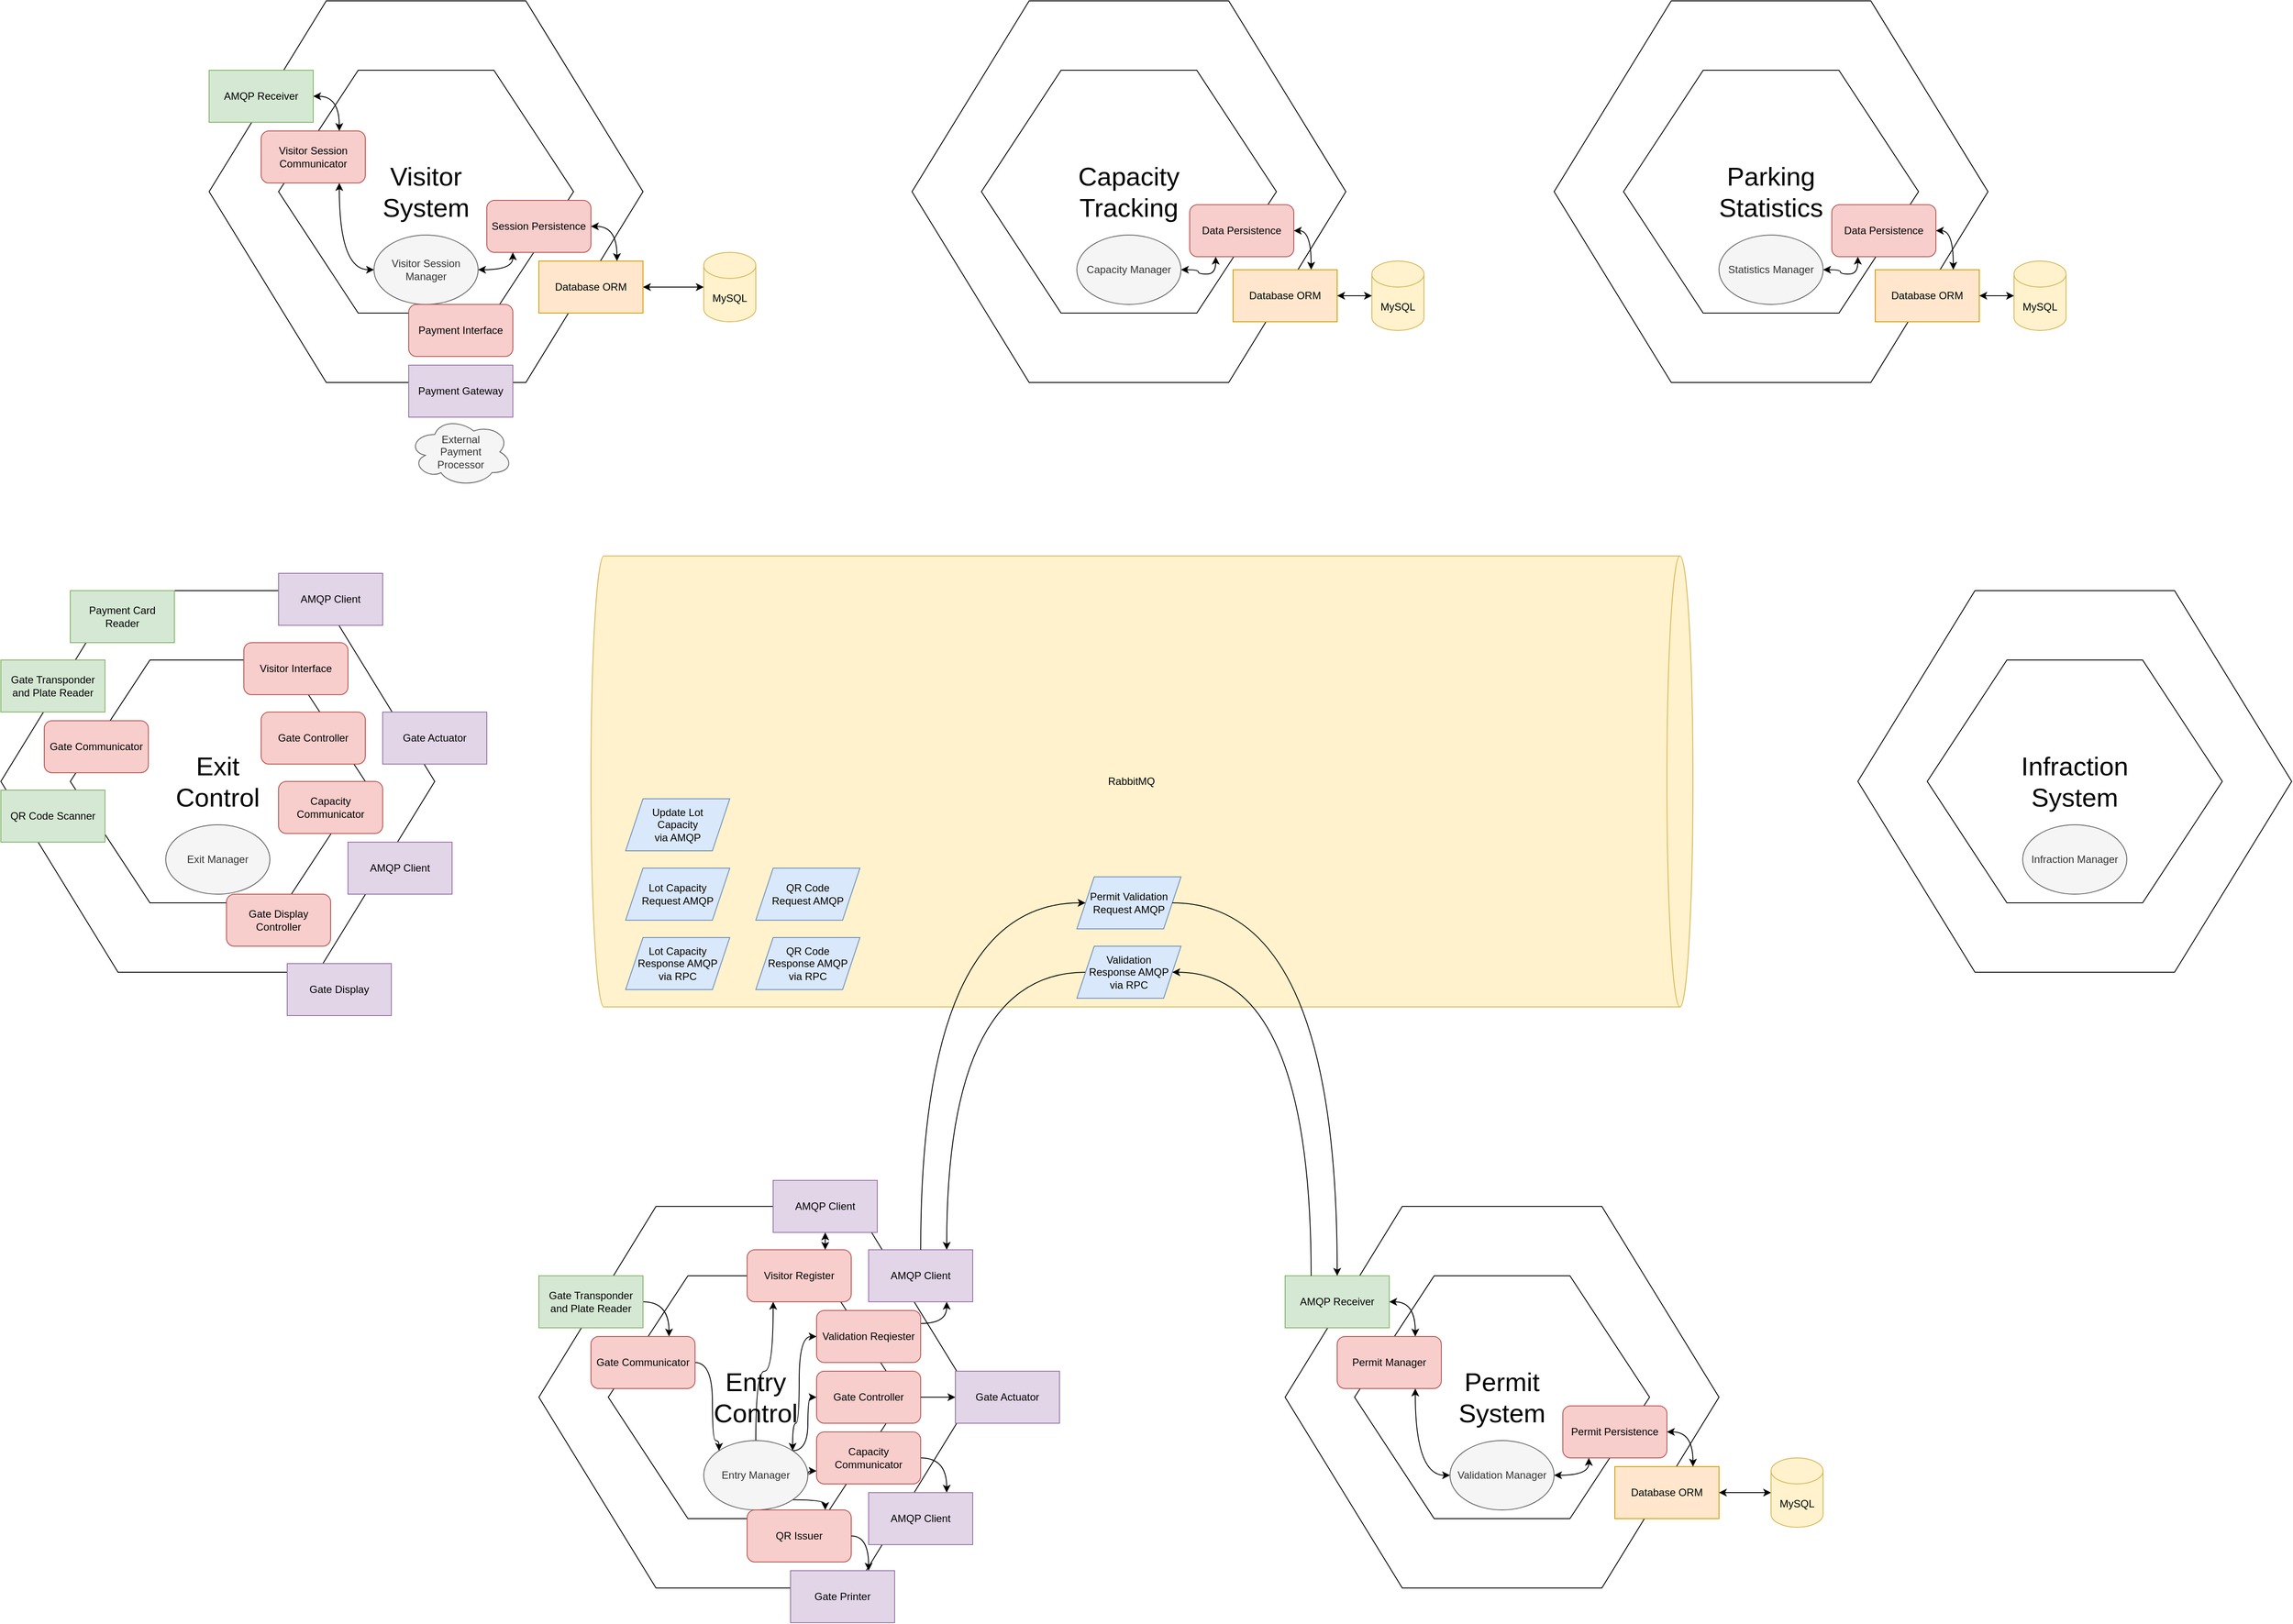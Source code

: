 <mxfile version="24.7.17">
  <diagram name="Page-1" id="FIl-sWWD70E8VAOOmgCv">
    <mxGraphModel dx="3957" dy="1974" grid="1" gridSize="10" guides="1" tooltips="1" connect="1" arrows="1" fold="1" page="1" pageScale="1" pageWidth="1920" pageHeight="1200" math="0" shadow="0">
      <root>
        <mxCell id="0" />
        <mxCell id="1" parent="0" />
        <mxCell id="vmsu6UBPR0Md5zAb4Nx8-29" value="RabbitMQ" style="shape=cylinder3;whiteSpace=wrap;html=1;boundedLbl=1;backgroundOutline=1;size=15;direction=south;fillColor=#fff2cc;strokeColor=#d6b656;" parent="1" vertex="1">
          <mxGeometry x="210" y="40" width="1270" height="520" as="geometry" />
        </mxCell>
        <mxCell id="vmsu6UBPR0Md5zAb4Nx8-17" value="" style="group" parent="1" vertex="1" connectable="0">
          <mxGeometry x="1010" y="790" width="500" height="440" as="geometry" />
        </mxCell>
        <mxCell id="vmsu6UBPR0Md5zAb4Nx8-42" value="" style="group" parent="vmsu6UBPR0Md5zAb4Nx8-17" vertex="1" connectable="0">
          <mxGeometry width="500" height="440" as="geometry" />
        </mxCell>
        <mxCell id="vmsu6UBPR0Md5zAb4Nx8-19" value="" style="verticalLabelPosition=bottom;verticalAlign=top;html=1;shape=hexagon;perimeter=hexagonPerimeter2;arcSize=6;size=0.27;fillColor=none;" parent="vmsu6UBPR0Md5zAb4Nx8-42" vertex="1">
          <mxGeometry width="500" height="440" as="geometry" />
        </mxCell>
        <mxCell id="vmsu6UBPR0Md5zAb4Nx8-18" value="" style="verticalLabelPosition=bottom;verticalAlign=top;html=1;shape=hexagon;perimeter=hexagonPerimeter2;arcSize=6;size=0.27;fillColor=none;" parent="vmsu6UBPR0Md5zAb4Nx8-42" vertex="1">
          <mxGeometry x="80" y="80" width="340" height="280" as="geometry" />
        </mxCell>
        <mxCell id="vmsu6UBPR0Md5zAb4Nx8-40" value="&lt;font style=&quot;font-size: 30px;&quot;&gt;Permit System&lt;br&gt;&lt;/font&gt;" style="text;html=1;align=center;verticalAlign=middle;whiteSpace=wrap;rounded=0;" parent="vmsu6UBPR0Md5zAb4Nx8-42" vertex="1">
          <mxGeometry x="220" y="205" width="60" height="30" as="geometry" />
        </mxCell>
        <mxCell id="vmsu6UBPR0Md5zAb4Nx8-59" style="edgeStyle=orthogonalEdgeStyle;rounded=0;orthogonalLoop=1;jettySize=auto;html=1;exitX=0.75;exitY=1;exitDx=0;exitDy=0;entryX=0;entryY=0.5;entryDx=0;entryDy=0;startArrow=classic;startFill=1;curved=1;" parent="vmsu6UBPR0Md5zAb4Nx8-42" source="vmsu6UBPR0Md5zAb4Nx8-47" target="vmsu6UBPR0Md5zAb4Nx8-52" edge="1">
          <mxGeometry relative="1" as="geometry" />
        </mxCell>
        <mxCell id="vmsu6UBPR0Md5zAb4Nx8-47" value="Permit Manager" style="rounded=1;whiteSpace=wrap;html=1;fillColor=#f8cecc;strokeColor=#b85450;" parent="vmsu6UBPR0Md5zAb4Nx8-42" vertex="1">
          <mxGeometry x="60" y="150" width="120" height="60" as="geometry" />
        </mxCell>
        <mxCell id="vmsu6UBPR0Md5zAb4Nx8-50" value="Permit Persistence" style="rounded=1;whiteSpace=wrap;html=1;fillColor=#f8cecc;strokeColor=#b85450;" parent="vmsu6UBPR0Md5zAb4Nx8-42" vertex="1">
          <mxGeometry x="320" y="230" width="120" height="60" as="geometry" />
        </mxCell>
        <mxCell id="vmsu6UBPR0Md5zAb4Nx8-60" style="edgeStyle=orthogonalEdgeStyle;rounded=0;orthogonalLoop=1;jettySize=auto;html=1;exitX=1;exitY=0.5;exitDx=0;exitDy=0;entryX=0.25;entryY=1;entryDx=0;entryDy=0;startArrow=classic;startFill=1;curved=1;" parent="vmsu6UBPR0Md5zAb4Nx8-42" source="vmsu6UBPR0Md5zAb4Nx8-52" target="vmsu6UBPR0Md5zAb4Nx8-50" edge="1">
          <mxGeometry relative="1" as="geometry" />
        </mxCell>
        <mxCell id="vmsu6UBPR0Md5zAb4Nx8-52" value="Validation Manager" style="ellipse;whiteSpace=wrap;html=1;fillColor=#f5f5f5;fontColor=#333333;strokeColor=#666666;" parent="vmsu6UBPR0Md5zAb4Nx8-42" vertex="1">
          <mxGeometry x="190" y="270" width="120" height="80" as="geometry" />
        </mxCell>
        <mxCell id="vmsu6UBPR0Md5zAb4Nx8-25" value="Database ORM" style="rounded=0;whiteSpace=wrap;html=1;fillColor=#ffe6cc;strokeColor=#d79b00;" parent="vmsu6UBPR0Md5zAb4Nx8-17" vertex="1">
          <mxGeometry x="380" y="300" width="120" height="60" as="geometry" />
        </mxCell>
        <mxCell id="vmsu6UBPR0Md5zAb4Nx8-58" style="edgeStyle=orthogonalEdgeStyle;rounded=0;orthogonalLoop=1;jettySize=auto;html=1;exitX=1;exitY=0.5;exitDx=0;exitDy=0;entryX=0.75;entryY=0;entryDx=0;entryDy=0;startArrow=classic;startFill=1;curved=1;" parent="vmsu6UBPR0Md5zAb4Nx8-17" source="vmsu6UBPR0Md5zAb4Nx8-22" target="vmsu6UBPR0Md5zAb4Nx8-47" edge="1">
          <mxGeometry relative="1" as="geometry" />
        </mxCell>
        <mxCell id="vmsu6UBPR0Md5zAb4Nx8-22" value="AMQP Receiver" style="rounded=0;whiteSpace=wrap;html=1;fillColor=#d5e8d4;strokeColor=#82b366;" parent="vmsu6UBPR0Md5zAb4Nx8-17" vertex="1">
          <mxGeometry y="80" width="120" height="60" as="geometry" />
        </mxCell>
        <mxCell id="vmsu6UBPR0Md5zAb4Nx8-61" style="edgeStyle=orthogonalEdgeStyle;rounded=0;orthogonalLoop=1;jettySize=auto;html=1;exitX=1;exitY=0.5;exitDx=0;exitDy=0;entryX=0.75;entryY=0;entryDx=0;entryDy=0;startArrow=classic;startFill=1;curved=1;" parent="vmsu6UBPR0Md5zAb4Nx8-17" source="vmsu6UBPR0Md5zAb4Nx8-50" target="vmsu6UBPR0Md5zAb4Nx8-25" edge="1">
          <mxGeometry relative="1" as="geometry" />
        </mxCell>
        <mxCell id="vmsu6UBPR0Md5zAb4Nx8-26" style="edgeStyle=orthogonalEdgeStyle;rounded=0;orthogonalLoop=1;jettySize=auto;html=1;exitX=0;exitY=0.5;exitDx=0;exitDy=0;exitPerimeter=0;entryX=1;entryY=0.5;entryDx=0;entryDy=0;startArrow=classic;startFill=1;curved=1;" parent="1" source="vmsu6UBPR0Md5zAb4Nx8-24" target="vmsu6UBPR0Md5zAb4Nx8-25" edge="1">
          <mxGeometry relative="1" as="geometry" />
        </mxCell>
        <mxCell id="vmsu6UBPR0Md5zAb4Nx8-24" value="MySQL" style="shape=cylinder3;whiteSpace=wrap;html=1;boundedLbl=1;backgroundOutline=1;size=15;fillColor=#fff2cc;strokeColor=#d6b656;" parent="1" vertex="1">
          <mxGeometry x="1570" y="1080" width="60" height="80" as="geometry" />
        </mxCell>
        <mxCell id="vmsu6UBPR0Md5zAb4Nx8-28" value="Permit Validation &lt;br&gt;Request AMQP" style="shape=parallelogram;perimeter=parallelogramPerimeter;whiteSpace=wrap;html=1;fixedSize=1;fillColor=#dae8fc;strokeColor=#6c8ebf;" parent="1" vertex="1">
          <mxGeometry x="770" y="410" width="120" height="60" as="geometry" />
        </mxCell>
        <mxCell id="Ysz22S0v8aRPz6q7rdMf-16" style="edgeStyle=orthogonalEdgeStyle;rounded=0;orthogonalLoop=1;jettySize=auto;html=1;exitX=0;exitY=0.5;exitDx=0;exitDy=0;entryX=0.75;entryY=0;entryDx=0;entryDy=0;curved=1;" parent="1" source="vmsu6UBPR0Md5zAb4Nx8-30" target="vmsu6UBPR0Md5zAb4Nx8-85" edge="1">
          <mxGeometry relative="1" as="geometry" />
        </mxCell>
        <mxCell id="vmsu6UBPR0Md5zAb4Nx8-30" value="Validation&lt;br&gt; Response AMQP&lt;br&gt;via RPC" style="shape=parallelogram;perimeter=parallelogramPerimeter;whiteSpace=wrap;html=1;fixedSize=1;fillColor=#dae8fc;strokeColor=#6c8ebf;" parent="1" vertex="1">
          <mxGeometry x="770" y="490" width="120" height="60" as="geometry" />
        </mxCell>
        <mxCell id="vmsu6UBPR0Md5zAb4Nx8-70" value="" style="group" parent="1" vertex="1" connectable="0">
          <mxGeometry x="150" y="790" width="500" height="440" as="geometry" />
        </mxCell>
        <mxCell id="vmsu6UBPR0Md5zAb4Nx8-71" value="" style="group" parent="vmsu6UBPR0Md5zAb4Nx8-70" vertex="1" connectable="0">
          <mxGeometry width="500" height="440" as="geometry" />
        </mxCell>
        <mxCell id="vmsu6UBPR0Md5zAb4Nx8-72" value="" style="verticalLabelPosition=bottom;verticalAlign=top;html=1;shape=hexagon;perimeter=hexagonPerimeter2;arcSize=6;size=0.27;fillColor=none;" parent="vmsu6UBPR0Md5zAb4Nx8-71" vertex="1">
          <mxGeometry width="500" height="440" as="geometry" />
        </mxCell>
        <mxCell id="vmsu6UBPR0Md5zAb4Nx8-73" value="" style="verticalLabelPosition=bottom;verticalAlign=top;html=1;shape=hexagon;perimeter=hexagonPerimeter2;arcSize=6;size=0.27;fillColor=none;" parent="vmsu6UBPR0Md5zAb4Nx8-71" vertex="1">
          <mxGeometry x="80" y="80" width="340" height="280" as="geometry" />
        </mxCell>
        <mxCell id="ZMv95iw1XXXhdrj3KUTM-111" style="edgeStyle=orthogonalEdgeStyle;rounded=0;orthogonalLoop=1;jettySize=auto;html=1;exitX=1;exitY=0.25;exitDx=0;exitDy=0;entryX=0.75;entryY=1;entryDx=0;entryDy=0;curved=1;" edge="1" parent="vmsu6UBPR0Md5zAb4Nx8-71" source="vmsu6UBPR0Md5zAb4Nx8-77" target="vmsu6UBPR0Md5zAb4Nx8-85">
          <mxGeometry relative="1" as="geometry" />
        </mxCell>
        <mxCell id="vmsu6UBPR0Md5zAb4Nx8-77" value="Validation Reqiester" style="rounded=1;whiteSpace=wrap;html=1;fillColor=#f8cecc;strokeColor=#b85450;" parent="vmsu6UBPR0Md5zAb4Nx8-71" vertex="1">
          <mxGeometry x="320" y="120" width="120" height="60" as="geometry" />
        </mxCell>
        <mxCell id="ZMv95iw1XXXhdrj3KUTM-107" style="edgeStyle=orthogonalEdgeStyle;rounded=0;orthogonalLoop=1;jettySize=auto;html=1;exitX=1;exitY=1;exitDx=0;exitDy=0;entryX=0.75;entryY=0;entryDx=0;entryDy=0;curved=1;" edge="1" parent="vmsu6UBPR0Md5zAb4Nx8-71" source="vmsu6UBPR0Md5zAb4Nx8-79" target="ZMv95iw1XXXhdrj3KUTM-104">
          <mxGeometry relative="1" as="geometry" />
        </mxCell>
        <mxCell id="ZMv95iw1XXXhdrj3KUTM-109" style="edgeStyle=orthogonalEdgeStyle;rounded=0;orthogonalLoop=1;jettySize=auto;html=1;exitX=0.5;exitY=0;exitDx=0;exitDy=0;entryX=0.25;entryY=1;entryDx=0;entryDy=0;curved=1;" edge="1" parent="vmsu6UBPR0Md5zAb4Nx8-71" source="vmsu6UBPR0Md5zAb4Nx8-79" target="ZMv95iw1XXXhdrj3KUTM-38">
          <mxGeometry relative="1" as="geometry" />
        </mxCell>
        <mxCell id="ZMv95iw1XXXhdrj3KUTM-114" style="edgeStyle=orthogonalEdgeStyle;rounded=0;orthogonalLoop=1;jettySize=auto;html=1;exitX=1;exitY=0;exitDx=0;exitDy=0;entryX=0;entryY=0.5;entryDx=0;entryDy=0;curved=1;" edge="1" parent="vmsu6UBPR0Md5zAb4Nx8-71" source="vmsu6UBPR0Md5zAb4Nx8-79" target="Ysz22S0v8aRPz6q7rdMf-8">
          <mxGeometry relative="1" as="geometry">
            <Array as="points">
              <mxPoint x="310" y="282" />
              <mxPoint x="310" y="220" />
            </Array>
          </mxGeometry>
        </mxCell>
        <mxCell id="ZMv95iw1XXXhdrj3KUTM-116" style="edgeStyle=orthogonalEdgeStyle;rounded=0;orthogonalLoop=1;jettySize=auto;html=1;exitX=1;exitY=0.5;exitDx=0;exitDy=0;entryX=0;entryY=0.75;entryDx=0;entryDy=0;curved=1;" edge="1" parent="vmsu6UBPR0Md5zAb4Nx8-71" source="vmsu6UBPR0Md5zAb4Nx8-79" target="ZMv95iw1XXXhdrj3KUTM-113">
          <mxGeometry relative="1" as="geometry">
            <Array as="points">
              <mxPoint x="310" y="305" />
            </Array>
          </mxGeometry>
        </mxCell>
        <mxCell id="vmsu6UBPR0Md5zAb4Nx8-79" value="Entry Manager" style="ellipse;whiteSpace=wrap;html=1;fillColor=#f5f5f5;fontColor=#333333;strokeColor=#666666;" parent="vmsu6UBPR0Md5zAb4Nx8-71" vertex="1">
          <mxGeometry x="190" y="270" width="120" height="80" as="geometry" />
        </mxCell>
        <mxCell id="vmsu6UBPR0Md5zAb4Nx8-84" value="&lt;font style=&quot;font-size: 30px;&quot;&gt;Entry Control&lt;br&gt;&lt;/font&gt;" style="text;html=1;align=center;verticalAlign=middle;whiteSpace=wrap;rounded=0;" parent="vmsu6UBPR0Md5zAb4Nx8-71" vertex="1">
          <mxGeometry x="220" y="205" width="60" height="30" as="geometry" />
        </mxCell>
        <mxCell id="vmsu6UBPR0Md5zAb4Nx8-85" value="AMQP Client" style="rounded=0;whiteSpace=wrap;html=1;fillColor=#e1d5e7;strokeColor=#9673a6;" parent="vmsu6UBPR0Md5zAb4Nx8-71" vertex="1">
          <mxGeometry x="380" y="50" width="120" height="60" as="geometry" />
        </mxCell>
        <mxCell id="Ysz22S0v8aRPz6q7rdMf-5" style="edgeStyle=orthogonalEdgeStyle;rounded=0;orthogonalLoop=1;jettySize=auto;html=1;exitX=1;exitY=0.5;exitDx=0;exitDy=0;entryX=0.75;entryY=0;entryDx=0;entryDy=0;curved=1;" parent="vmsu6UBPR0Md5zAb4Nx8-71" source="Ysz22S0v8aRPz6q7rdMf-1" target="Ysz22S0v8aRPz6q7rdMf-4" edge="1">
          <mxGeometry relative="1" as="geometry" />
        </mxCell>
        <mxCell id="Ysz22S0v8aRPz6q7rdMf-1" value="Gate Transponder and Plate Reader" style="rounded=0;whiteSpace=wrap;html=1;fillColor=#d5e8d4;strokeColor=#82b366;" parent="vmsu6UBPR0Md5zAb4Nx8-71" vertex="1">
          <mxGeometry y="80" width="120" height="60" as="geometry" />
        </mxCell>
        <mxCell id="Ysz22S0v8aRPz6q7rdMf-6" style="edgeStyle=orthogonalEdgeStyle;rounded=0;orthogonalLoop=1;jettySize=auto;html=1;exitX=1;exitY=0.5;exitDx=0;exitDy=0;entryX=0;entryY=0;entryDx=0;entryDy=0;curved=1;" parent="vmsu6UBPR0Md5zAb4Nx8-71" source="Ysz22S0v8aRPz6q7rdMf-4" target="vmsu6UBPR0Md5zAb4Nx8-79" edge="1">
          <mxGeometry relative="1" as="geometry">
            <Array as="points">
              <mxPoint x="200" y="180" />
              <mxPoint x="200" y="270" />
              <mxPoint x="208" y="270" />
            </Array>
          </mxGeometry>
        </mxCell>
        <mxCell id="Ysz22S0v8aRPz6q7rdMf-4" value="Gate Communicator" style="rounded=1;whiteSpace=wrap;html=1;fillColor=#f8cecc;strokeColor=#b85450;" parent="vmsu6UBPR0Md5zAb4Nx8-71" vertex="1">
          <mxGeometry x="60" y="150" width="120" height="60" as="geometry" />
        </mxCell>
        <mxCell id="Ysz22S0v8aRPz6q7rdMf-7" style="edgeStyle=orthogonalEdgeStyle;rounded=0;orthogonalLoop=1;jettySize=auto;html=1;exitX=0;exitY=0.5;exitDx=0;exitDy=0;entryX=1;entryY=0;entryDx=0;entryDy=0;curved=1;startArrow=classic;startFill=1;" parent="vmsu6UBPR0Md5zAb4Nx8-71" source="vmsu6UBPR0Md5zAb4Nx8-77" target="vmsu6UBPR0Md5zAb4Nx8-79" edge="1">
          <mxGeometry relative="1" as="geometry">
            <Array as="points">
              <mxPoint x="300" y="150" />
              <mxPoint x="300" y="250" />
              <mxPoint x="292" y="250" />
            </Array>
          </mxGeometry>
        </mxCell>
        <mxCell id="Ysz22S0v8aRPz6q7rdMf-8" value="Gate Controller" style="rounded=1;whiteSpace=wrap;html=1;fillColor=#f8cecc;strokeColor=#b85450;" parent="vmsu6UBPR0Md5zAb4Nx8-71" vertex="1">
          <mxGeometry x="320" y="190" width="120" height="60" as="geometry" />
        </mxCell>
        <mxCell id="ZMv95iw1XXXhdrj3KUTM-38" value="Visitor Register" style="rounded=1;whiteSpace=wrap;html=1;fillColor=#f8cecc;strokeColor=#b85450;" vertex="1" parent="vmsu6UBPR0Md5zAb4Nx8-71">
          <mxGeometry x="240" y="50" width="120" height="60" as="geometry" />
        </mxCell>
        <mxCell id="ZMv95iw1XXXhdrj3KUTM-104" value="QR Issuer" style="rounded=1;whiteSpace=wrap;html=1;fillColor=#f8cecc;strokeColor=#b85450;" vertex="1" parent="vmsu6UBPR0Md5zAb4Nx8-71">
          <mxGeometry x="240" y="350" width="120" height="60" as="geometry" />
        </mxCell>
        <mxCell id="ZMv95iw1XXXhdrj3KUTM-117" style="edgeStyle=orthogonalEdgeStyle;rounded=0;orthogonalLoop=1;jettySize=auto;html=1;exitX=1;exitY=0.5;exitDx=0;exitDy=0;entryX=0.75;entryY=0;entryDx=0;entryDy=0;curved=1;" edge="1" parent="vmsu6UBPR0Md5zAb4Nx8-71" source="ZMv95iw1XXXhdrj3KUTM-113" target="ZMv95iw1XXXhdrj3KUTM-115">
          <mxGeometry relative="1" as="geometry" />
        </mxCell>
        <mxCell id="ZMv95iw1XXXhdrj3KUTM-113" value="Capacity Communicator" style="rounded=1;whiteSpace=wrap;html=1;fillColor=#f8cecc;strokeColor=#b85450;" vertex="1" parent="vmsu6UBPR0Md5zAb4Nx8-71">
          <mxGeometry x="320" y="260" width="120" height="60" as="geometry" />
        </mxCell>
        <mxCell id="ZMv95iw1XXXhdrj3KUTM-115" value="AMQP Client" style="rounded=0;whiteSpace=wrap;html=1;fillColor=#e1d5e7;strokeColor=#9673a6;" vertex="1" parent="vmsu6UBPR0Md5zAb4Nx8-71">
          <mxGeometry x="380" y="330" width="120" height="60" as="geometry" />
        </mxCell>
        <mxCell id="Ysz22S0v8aRPz6q7rdMf-12" style="edgeStyle=orthogonalEdgeStyle;rounded=0;orthogonalLoop=1;jettySize=auto;html=1;exitX=0.5;exitY=0;exitDx=0;exitDy=0;entryX=0;entryY=0.5;entryDx=0;entryDy=0;curved=1;" parent="1" source="vmsu6UBPR0Md5zAb4Nx8-85" target="vmsu6UBPR0Md5zAb4Nx8-28" edge="1">
          <mxGeometry relative="1" as="geometry">
            <Array as="points">
              <mxPoint x="590" y="440" />
            </Array>
          </mxGeometry>
        </mxCell>
        <mxCell id="Ysz22S0v8aRPz6q7rdMf-15" style="edgeStyle=orthogonalEdgeStyle;rounded=0;orthogonalLoop=1;jettySize=auto;html=1;exitX=0.25;exitY=0;exitDx=0;exitDy=0;entryX=1;entryY=0.5;entryDx=0;entryDy=0;curved=1;" parent="1" source="vmsu6UBPR0Md5zAb4Nx8-22" target="vmsu6UBPR0Md5zAb4Nx8-30" edge="1">
          <mxGeometry relative="1" as="geometry">
            <Array as="points">
              <mxPoint x="1040" y="520" />
            </Array>
          </mxGeometry>
        </mxCell>
        <mxCell id="Ysz22S0v8aRPz6q7rdMf-13" style="edgeStyle=orthogonalEdgeStyle;rounded=0;orthogonalLoop=1;jettySize=auto;html=1;exitX=1;exitY=0.5;exitDx=0;exitDy=0;entryX=0.5;entryY=0;entryDx=0;entryDy=0;curved=1;" parent="1" source="vmsu6UBPR0Md5zAb4Nx8-28" target="vmsu6UBPR0Md5zAb4Nx8-22" edge="1">
          <mxGeometry relative="1" as="geometry" />
        </mxCell>
        <mxCell id="ZMv95iw1XXXhdrj3KUTM-40" value="AMQP Client" style="rounded=0;whiteSpace=wrap;html=1;fillColor=#e1d5e7;strokeColor=#9673a6;" vertex="1" parent="1">
          <mxGeometry x="420" y="760" width="120" height="60" as="geometry" />
        </mxCell>
        <mxCell id="ZMv95iw1XXXhdrj3KUTM-41" style="edgeStyle=orthogonalEdgeStyle;rounded=0;orthogonalLoop=1;jettySize=auto;html=1;exitX=0.75;exitY=0;exitDx=0;exitDy=0;entryX=0.5;entryY=1;entryDx=0;entryDy=0;curved=1;startArrow=classic;startFill=1;" edge="1" parent="1" source="ZMv95iw1XXXhdrj3KUTM-38" target="ZMv95iw1XXXhdrj3KUTM-40">
          <mxGeometry relative="1" as="geometry" />
        </mxCell>
        <mxCell id="ZMv95iw1XXXhdrj3KUTM-42" value="" style="group" vertex="1" connectable="0" parent="1">
          <mxGeometry x="-230" y="-600" width="500" height="480" as="geometry" />
        </mxCell>
        <mxCell id="ZMv95iw1XXXhdrj3KUTM-43" value="" style="group" vertex="1" connectable="0" parent="ZMv95iw1XXXhdrj3KUTM-42">
          <mxGeometry width="500" height="480" as="geometry" />
        </mxCell>
        <mxCell id="ZMv95iw1XXXhdrj3KUTM-44" value="" style="verticalLabelPosition=bottom;verticalAlign=top;html=1;shape=hexagon;perimeter=hexagonPerimeter2;arcSize=6;size=0.27;fillColor=none;" vertex="1" parent="ZMv95iw1XXXhdrj3KUTM-43">
          <mxGeometry width="500" height="440" as="geometry" />
        </mxCell>
        <mxCell id="ZMv95iw1XXXhdrj3KUTM-45" value="" style="verticalLabelPosition=bottom;verticalAlign=top;html=1;shape=hexagon;perimeter=hexagonPerimeter2;arcSize=6;size=0.27;fillColor=none;" vertex="1" parent="ZMv95iw1XXXhdrj3KUTM-43">
          <mxGeometry x="80" y="80" width="340" height="280" as="geometry" />
        </mxCell>
        <mxCell id="ZMv95iw1XXXhdrj3KUTM-46" value="&lt;font style=&quot;font-size: 30px;&quot;&gt;Visitor System&lt;br&gt;&lt;/font&gt;" style="text;html=1;align=center;verticalAlign=middle;whiteSpace=wrap;rounded=0;" vertex="1" parent="ZMv95iw1XXXhdrj3KUTM-43">
          <mxGeometry x="220" y="205" width="60" height="30" as="geometry" />
        </mxCell>
        <mxCell id="ZMv95iw1XXXhdrj3KUTM-47" style="edgeStyle=orthogonalEdgeStyle;rounded=0;orthogonalLoop=1;jettySize=auto;html=1;exitX=0.75;exitY=1;exitDx=0;exitDy=0;entryX=0;entryY=0.5;entryDx=0;entryDy=0;startArrow=classic;startFill=1;curved=1;" edge="1" parent="ZMv95iw1XXXhdrj3KUTM-43" source="ZMv95iw1XXXhdrj3KUTM-48" target="ZMv95iw1XXXhdrj3KUTM-51">
          <mxGeometry relative="1" as="geometry" />
        </mxCell>
        <mxCell id="ZMv95iw1XXXhdrj3KUTM-48" value="Visitor Session Communicator" style="rounded=1;whiteSpace=wrap;html=1;fillColor=#f8cecc;strokeColor=#b85450;" vertex="1" parent="ZMv95iw1XXXhdrj3KUTM-43">
          <mxGeometry x="60" y="150" width="120" height="60" as="geometry" />
        </mxCell>
        <mxCell id="ZMv95iw1XXXhdrj3KUTM-49" value="Session Persistence" style="rounded=1;whiteSpace=wrap;html=1;fillColor=#f8cecc;strokeColor=#b85450;" vertex="1" parent="ZMv95iw1XXXhdrj3KUTM-43">
          <mxGeometry x="320" y="230" width="120" height="60" as="geometry" />
        </mxCell>
        <mxCell id="ZMv95iw1XXXhdrj3KUTM-50" style="edgeStyle=orthogonalEdgeStyle;rounded=0;orthogonalLoop=1;jettySize=auto;html=1;exitX=1;exitY=0.5;exitDx=0;exitDy=0;entryX=0.25;entryY=1;entryDx=0;entryDy=0;startArrow=classic;startFill=1;curved=1;" edge="1" parent="ZMv95iw1XXXhdrj3KUTM-43" source="ZMv95iw1XXXhdrj3KUTM-51" target="ZMv95iw1XXXhdrj3KUTM-49">
          <mxGeometry relative="1" as="geometry" />
        </mxCell>
        <mxCell id="ZMv95iw1XXXhdrj3KUTM-51" value="Visitor Session Manager" style="ellipse;whiteSpace=wrap;html=1;fillColor=#f5f5f5;fontColor=#333333;strokeColor=#666666;" vertex="1" parent="ZMv95iw1XXXhdrj3KUTM-43">
          <mxGeometry x="190" y="270" width="120" height="80" as="geometry" />
        </mxCell>
        <mxCell id="ZMv95iw1XXXhdrj3KUTM-161" value="Payment Interface" style="rounded=1;whiteSpace=wrap;html=1;fillColor=#f8cecc;strokeColor=#b85450;" vertex="1" parent="ZMv95iw1XXXhdrj3KUTM-43">
          <mxGeometry x="230" y="350" width="120" height="60" as="geometry" />
        </mxCell>
        <mxCell id="ZMv95iw1XXXhdrj3KUTM-162" value="Payment Gateway" style="rounded=0;whiteSpace=wrap;html=1;fillColor=#e1d5e7;strokeColor=#9673a6;" vertex="1" parent="ZMv95iw1XXXhdrj3KUTM-43">
          <mxGeometry x="230" y="420" width="120" height="60" as="geometry" />
        </mxCell>
        <mxCell id="ZMv95iw1XXXhdrj3KUTM-52" value="Database ORM" style="rounded=0;whiteSpace=wrap;html=1;fillColor=#ffe6cc;strokeColor=#d79b00;" vertex="1" parent="ZMv95iw1XXXhdrj3KUTM-42">
          <mxGeometry x="380" y="300" width="120" height="60" as="geometry" />
        </mxCell>
        <mxCell id="ZMv95iw1XXXhdrj3KUTM-53" style="edgeStyle=orthogonalEdgeStyle;rounded=0;orthogonalLoop=1;jettySize=auto;html=1;exitX=1;exitY=0.5;exitDx=0;exitDy=0;entryX=0.75;entryY=0;entryDx=0;entryDy=0;startArrow=classic;startFill=1;curved=1;" edge="1" parent="ZMv95iw1XXXhdrj3KUTM-42" source="ZMv95iw1XXXhdrj3KUTM-54" target="ZMv95iw1XXXhdrj3KUTM-48">
          <mxGeometry relative="1" as="geometry" />
        </mxCell>
        <mxCell id="ZMv95iw1XXXhdrj3KUTM-54" value="AMQP Receiver" style="rounded=0;whiteSpace=wrap;html=1;fillColor=#d5e8d4;strokeColor=#82b366;" vertex="1" parent="ZMv95iw1XXXhdrj3KUTM-42">
          <mxGeometry y="80" width="120" height="60" as="geometry" />
        </mxCell>
        <mxCell id="ZMv95iw1XXXhdrj3KUTM-55" style="edgeStyle=orthogonalEdgeStyle;rounded=0;orthogonalLoop=1;jettySize=auto;html=1;exitX=1;exitY=0.5;exitDx=0;exitDy=0;entryX=0.75;entryY=0;entryDx=0;entryDy=0;startArrow=classic;startFill=1;curved=1;" edge="1" parent="ZMv95iw1XXXhdrj3KUTM-42" source="ZMv95iw1XXXhdrj3KUTM-49" target="ZMv95iw1XXXhdrj3KUTM-52">
          <mxGeometry relative="1" as="geometry" />
        </mxCell>
        <mxCell id="ZMv95iw1XXXhdrj3KUTM-56" value="MySQL" style="shape=cylinder3;whiteSpace=wrap;html=1;boundedLbl=1;backgroundOutline=1;size=15;fillColor=#fff2cc;strokeColor=#d6b656;" vertex="1" parent="1">
          <mxGeometry x="340" y="-310" width="60" height="80" as="geometry" />
        </mxCell>
        <mxCell id="ZMv95iw1XXXhdrj3KUTM-57" style="edgeStyle=orthogonalEdgeStyle;rounded=0;orthogonalLoop=1;jettySize=auto;html=1;exitX=1;exitY=0.5;exitDx=0;exitDy=0;entryX=0;entryY=0.5;entryDx=0;entryDy=0;entryPerimeter=0;startArrow=classic;startFill=1;" edge="1" parent="1" source="ZMv95iw1XXXhdrj3KUTM-52" target="ZMv95iw1XXXhdrj3KUTM-56">
          <mxGeometry relative="1" as="geometry" />
        </mxCell>
        <mxCell id="ZMv95iw1XXXhdrj3KUTM-72" value="" style="group" vertex="1" connectable="0" parent="1">
          <mxGeometry x="1320" y="-600" width="500" height="440" as="geometry" />
        </mxCell>
        <mxCell id="ZMv95iw1XXXhdrj3KUTM-73" value="" style="group" vertex="1" connectable="0" parent="ZMv95iw1XXXhdrj3KUTM-72">
          <mxGeometry width="500" height="440" as="geometry" />
        </mxCell>
        <mxCell id="ZMv95iw1XXXhdrj3KUTM-74" value="" style="verticalLabelPosition=bottom;verticalAlign=top;html=1;shape=hexagon;perimeter=hexagonPerimeter2;arcSize=6;size=0.27;fillColor=none;" vertex="1" parent="ZMv95iw1XXXhdrj3KUTM-73">
          <mxGeometry width="500" height="440" as="geometry" />
        </mxCell>
        <mxCell id="ZMv95iw1XXXhdrj3KUTM-75" value="" style="verticalLabelPosition=bottom;verticalAlign=top;html=1;shape=hexagon;perimeter=hexagonPerimeter2;arcSize=6;size=0.27;fillColor=none;" vertex="1" parent="ZMv95iw1XXXhdrj3KUTM-73">
          <mxGeometry x="80" y="80" width="340" height="280" as="geometry" />
        </mxCell>
        <mxCell id="ZMv95iw1XXXhdrj3KUTM-76" value="&lt;font style=&quot;font-size: 30px;&quot;&gt;Parking Statistics&lt;br&gt;&lt;/font&gt;" style="text;html=1;align=center;verticalAlign=middle;whiteSpace=wrap;rounded=0;" vertex="1" parent="ZMv95iw1XXXhdrj3KUTM-73">
          <mxGeometry x="220" y="205" width="60" height="30" as="geometry" />
        </mxCell>
        <mxCell id="ZMv95iw1XXXhdrj3KUTM-141" style="edgeStyle=orthogonalEdgeStyle;rounded=0;orthogonalLoop=1;jettySize=auto;html=1;exitX=1;exitY=0.5;exitDx=0;exitDy=0;entryX=0.25;entryY=1;entryDx=0;entryDy=0;curved=1;startArrow=classic;startFill=1;" edge="1" parent="ZMv95iw1XXXhdrj3KUTM-73" source="ZMv95iw1XXXhdrj3KUTM-81" target="ZMv95iw1XXXhdrj3KUTM-137">
          <mxGeometry relative="1" as="geometry" />
        </mxCell>
        <mxCell id="ZMv95iw1XXXhdrj3KUTM-81" value="Statistics Manager" style="ellipse;whiteSpace=wrap;html=1;fillColor=#f5f5f5;fontColor=#333333;strokeColor=#666666;" vertex="1" parent="ZMv95iw1XXXhdrj3KUTM-73">
          <mxGeometry x="190" y="270" width="120" height="80" as="geometry" />
        </mxCell>
        <mxCell id="ZMv95iw1XXXhdrj3KUTM-137" value="Data Persistence" style="rounded=1;whiteSpace=wrap;html=1;fillColor=#f8cecc;strokeColor=#b85450;" vertex="1" parent="ZMv95iw1XXXhdrj3KUTM-73">
          <mxGeometry x="320" y="235" width="120" height="60" as="geometry" />
        </mxCell>
        <mxCell id="ZMv95iw1XXXhdrj3KUTM-86" value="" style="group" vertex="1" connectable="0" parent="1">
          <mxGeometry x="-470" y="80" width="520" height="440" as="geometry" />
        </mxCell>
        <mxCell id="ZMv95iw1XXXhdrj3KUTM-87" value="" style="group" vertex="1" connectable="0" parent="ZMv95iw1XXXhdrj3KUTM-86">
          <mxGeometry width="520" height="440" as="geometry" />
        </mxCell>
        <mxCell id="ZMv95iw1XXXhdrj3KUTM-88" value="" style="verticalLabelPosition=bottom;verticalAlign=top;html=1;shape=hexagon;perimeter=hexagonPerimeter2;arcSize=6;size=0.27;fillColor=none;" vertex="1" parent="ZMv95iw1XXXhdrj3KUTM-87">
          <mxGeometry width="500" height="440" as="geometry" />
        </mxCell>
        <mxCell id="ZMv95iw1XXXhdrj3KUTM-89" value="" style="verticalLabelPosition=bottom;verticalAlign=top;html=1;shape=hexagon;perimeter=hexagonPerimeter2;arcSize=6;size=0.27;fillColor=none;" vertex="1" parent="ZMv95iw1XXXhdrj3KUTM-87">
          <mxGeometry x="80" y="80" width="340" height="280" as="geometry" />
        </mxCell>
        <mxCell id="ZMv95iw1XXXhdrj3KUTM-90" value="&lt;font style=&quot;font-size: 30px;&quot;&gt;Exit Control&lt;br&gt;&lt;/font&gt;" style="text;html=1;align=center;verticalAlign=middle;whiteSpace=wrap;rounded=0;" vertex="1" parent="ZMv95iw1XXXhdrj3KUTM-87">
          <mxGeometry x="220" y="205" width="60" height="30" as="geometry" />
        </mxCell>
        <mxCell id="ZMv95iw1XXXhdrj3KUTM-91" value="Exit Manager" style="ellipse;whiteSpace=wrap;html=1;fillColor=#f5f5f5;fontColor=#333333;strokeColor=#666666;" vertex="1" parent="ZMv95iw1XXXhdrj3KUTM-87">
          <mxGeometry x="190" y="270" width="120" height="80" as="geometry" />
        </mxCell>
        <mxCell id="ZMv95iw1XXXhdrj3KUTM-144" value="Gate Transponder and Plate Reader" style="rounded=0;whiteSpace=wrap;html=1;fillColor=#d5e8d4;strokeColor=#82b366;" vertex="1" parent="ZMv95iw1XXXhdrj3KUTM-87">
          <mxGeometry y="80" width="120" height="60" as="geometry" />
        </mxCell>
        <mxCell id="ZMv95iw1XXXhdrj3KUTM-145" value="Gate Communicator" style="rounded=1;whiteSpace=wrap;html=1;fillColor=#f8cecc;strokeColor=#b85450;" vertex="1" parent="ZMv95iw1XXXhdrj3KUTM-87">
          <mxGeometry x="50" y="150" width="120" height="60" as="geometry" />
        </mxCell>
        <mxCell id="ZMv95iw1XXXhdrj3KUTM-146" value="Gate Controller" style="rounded=1;whiteSpace=wrap;html=1;fillColor=#f8cecc;strokeColor=#b85450;" vertex="1" parent="ZMv95iw1XXXhdrj3KUTM-87">
          <mxGeometry x="300" y="140" width="120" height="60" as="geometry" />
        </mxCell>
        <mxCell id="ZMv95iw1XXXhdrj3KUTM-153" value="QR Code Scanner" style="rounded=0;whiteSpace=wrap;html=1;fillColor=#d5e8d4;strokeColor=#82b366;" vertex="1" parent="ZMv95iw1XXXhdrj3KUTM-87">
          <mxGeometry y="230" width="120" height="60" as="geometry" />
        </mxCell>
        <mxCell id="ZMv95iw1XXXhdrj3KUTM-154" value="Payment Card Reader" style="rounded=0;whiteSpace=wrap;html=1;fillColor=#d5e8d4;strokeColor=#82b366;" vertex="1" parent="ZMv95iw1XXXhdrj3KUTM-87">
          <mxGeometry x="80" width="120" height="60" as="geometry" />
        </mxCell>
        <mxCell id="ZMv95iw1XXXhdrj3KUTM-155" value="Capacity Communicator" style="rounded=1;whiteSpace=wrap;html=1;fillColor=#f8cecc;strokeColor=#b85450;" vertex="1" parent="ZMv95iw1XXXhdrj3KUTM-87">
          <mxGeometry x="320" y="220" width="120" height="60" as="geometry" />
        </mxCell>
        <mxCell id="ZMv95iw1XXXhdrj3KUTM-156" value="Visitor Interface" style="rounded=1;whiteSpace=wrap;html=1;fillColor=#f8cecc;strokeColor=#b85450;" vertex="1" parent="ZMv95iw1XXXhdrj3KUTM-87">
          <mxGeometry x="280" y="60" width="120" height="60" as="geometry" />
        </mxCell>
        <mxCell id="ZMv95iw1XXXhdrj3KUTM-157" value="Gate Display Controller" style="rounded=1;whiteSpace=wrap;html=1;fillColor=#f8cecc;strokeColor=#b85450;" vertex="1" parent="ZMv95iw1XXXhdrj3KUTM-87">
          <mxGeometry x="260" y="350" width="120" height="60" as="geometry" />
        </mxCell>
        <mxCell id="ZMv95iw1XXXhdrj3KUTM-158" value="AMQP Client" style="rounded=0;whiteSpace=wrap;html=1;fillColor=#e1d5e7;strokeColor=#9673a6;" vertex="1" parent="ZMv95iw1XXXhdrj3KUTM-87">
          <mxGeometry x="320" y="-20" width="120" height="60" as="geometry" />
        </mxCell>
        <mxCell id="ZMv95iw1XXXhdrj3KUTM-159" value="AMQP Client" style="rounded=0;whiteSpace=wrap;html=1;fillColor=#e1d5e7;strokeColor=#9673a6;" vertex="1" parent="ZMv95iw1XXXhdrj3KUTM-87">
          <mxGeometry x="400" y="290" width="120" height="60" as="geometry" />
        </mxCell>
        <mxCell id="ZMv95iw1XXXhdrj3KUTM-92" value="" style="group" vertex="1" connectable="0" parent="1">
          <mxGeometry x="1670" y="80" width="500" height="440" as="geometry" />
        </mxCell>
        <mxCell id="ZMv95iw1XXXhdrj3KUTM-93" value="" style="group" vertex="1" connectable="0" parent="ZMv95iw1XXXhdrj3KUTM-92">
          <mxGeometry width="500" height="440" as="geometry" />
        </mxCell>
        <mxCell id="ZMv95iw1XXXhdrj3KUTM-94" value="" style="verticalLabelPosition=bottom;verticalAlign=top;html=1;shape=hexagon;perimeter=hexagonPerimeter2;arcSize=6;size=0.27;fillColor=none;" vertex="1" parent="ZMv95iw1XXXhdrj3KUTM-93">
          <mxGeometry width="500" height="440" as="geometry" />
        </mxCell>
        <mxCell id="ZMv95iw1XXXhdrj3KUTM-95" value="" style="verticalLabelPosition=bottom;verticalAlign=top;html=1;shape=hexagon;perimeter=hexagonPerimeter2;arcSize=6;size=0.27;fillColor=none;" vertex="1" parent="ZMv95iw1XXXhdrj3KUTM-93">
          <mxGeometry x="80" y="80" width="340" height="280" as="geometry" />
        </mxCell>
        <mxCell id="ZMv95iw1XXXhdrj3KUTM-96" value="&lt;font style=&quot;font-size: 30px;&quot;&gt;Infraction System&lt;br&gt;&lt;/font&gt;" style="text;html=1;align=center;verticalAlign=middle;whiteSpace=wrap;rounded=0;" vertex="1" parent="ZMv95iw1XXXhdrj3KUTM-93">
          <mxGeometry x="220" y="205" width="60" height="30" as="geometry" />
        </mxCell>
        <mxCell id="ZMv95iw1XXXhdrj3KUTM-97" value="Infraction Manager" style="ellipse;whiteSpace=wrap;html=1;fillColor=#f5f5f5;fontColor=#333333;strokeColor=#666666;" vertex="1" parent="ZMv95iw1XXXhdrj3KUTM-93">
          <mxGeometry x="190" y="270" width="120" height="80" as="geometry" />
        </mxCell>
        <mxCell id="ZMv95iw1XXXhdrj3KUTM-98" value="" style="group" vertex="1" connectable="0" parent="1">
          <mxGeometry x="580" y="-600" width="500" height="440" as="geometry" />
        </mxCell>
        <mxCell id="ZMv95iw1XXXhdrj3KUTM-99" value="" style="group" vertex="1" connectable="0" parent="ZMv95iw1XXXhdrj3KUTM-98">
          <mxGeometry width="500" height="440" as="geometry" />
        </mxCell>
        <mxCell id="ZMv95iw1XXXhdrj3KUTM-100" value="" style="verticalLabelPosition=bottom;verticalAlign=top;html=1;shape=hexagon;perimeter=hexagonPerimeter2;arcSize=6;size=0.27;fillColor=none;" vertex="1" parent="ZMv95iw1XXXhdrj3KUTM-99">
          <mxGeometry width="500" height="440" as="geometry" />
        </mxCell>
        <mxCell id="ZMv95iw1XXXhdrj3KUTM-101" value="" style="verticalLabelPosition=bottom;verticalAlign=top;html=1;shape=hexagon;perimeter=hexagonPerimeter2;arcSize=6;size=0.27;fillColor=none;" vertex="1" parent="ZMv95iw1XXXhdrj3KUTM-99">
          <mxGeometry x="80" y="80" width="340" height="280" as="geometry" />
        </mxCell>
        <mxCell id="ZMv95iw1XXXhdrj3KUTM-102" value="&lt;font style=&quot;font-size: 30px;&quot;&gt;Capacity Tracking&lt;br&gt;&lt;/font&gt;" style="text;html=1;align=center;verticalAlign=middle;whiteSpace=wrap;rounded=0;" vertex="1" parent="ZMv95iw1XXXhdrj3KUTM-99">
          <mxGeometry x="220" y="205" width="60" height="30" as="geometry" />
        </mxCell>
        <mxCell id="ZMv95iw1XXXhdrj3KUTM-138" style="edgeStyle=orthogonalEdgeStyle;rounded=0;orthogonalLoop=1;jettySize=auto;html=1;exitX=1;exitY=0.5;exitDx=0;exitDy=0;entryX=0.25;entryY=1;entryDx=0;entryDy=0;curved=1;startArrow=classic;startFill=1;" edge="1" parent="ZMv95iw1XXXhdrj3KUTM-99" source="ZMv95iw1XXXhdrj3KUTM-103" target="ZMv95iw1XXXhdrj3KUTM-132">
          <mxGeometry relative="1" as="geometry" />
        </mxCell>
        <mxCell id="ZMv95iw1XXXhdrj3KUTM-103" value="Capacity Manager" style="ellipse;whiteSpace=wrap;html=1;fillColor=#f5f5f5;fontColor=#333333;strokeColor=#666666;" vertex="1" parent="ZMv95iw1XXXhdrj3KUTM-99">
          <mxGeometry x="190" y="270" width="120" height="80" as="geometry" />
        </mxCell>
        <mxCell id="ZMv95iw1XXXhdrj3KUTM-139" style="edgeStyle=orthogonalEdgeStyle;rounded=0;orthogonalLoop=1;jettySize=auto;html=1;exitX=1;exitY=0.5;exitDx=0;exitDy=0;entryX=0.75;entryY=0;entryDx=0;entryDy=0;curved=1;startArrow=classic;startFill=1;" edge="1" parent="ZMv95iw1XXXhdrj3KUTM-99" source="ZMv95iw1XXXhdrj3KUTM-132" target="ZMv95iw1XXXhdrj3KUTM-133">
          <mxGeometry relative="1" as="geometry" />
        </mxCell>
        <mxCell id="ZMv95iw1XXXhdrj3KUTM-132" value="Data Persistence" style="rounded=1;whiteSpace=wrap;html=1;fillColor=#f8cecc;strokeColor=#b85450;" vertex="1" parent="ZMv95iw1XXXhdrj3KUTM-99">
          <mxGeometry x="320" y="235" width="120" height="60" as="geometry" />
        </mxCell>
        <mxCell id="ZMv95iw1XXXhdrj3KUTM-133" value="Database ORM" style="rounded=0;whiteSpace=wrap;html=1;fillColor=#ffe6cc;strokeColor=#d79b00;" vertex="1" parent="ZMv95iw1XXXhdrj3KUTM-99">
          <mxGeometry x="370" y="310" width="120" height="60" as="geometry" />
        </mxCell>
        <mxCell id="ZMv95iw1XXXhdrj3KUTM-105" value="Gate Printer" style="rounded=0;whiteSpace=wrap;html=1;fillColor=#e1d5e7;strokeColor=#9673a6;" vertex="1" parent="1">
          <mxGeometry x="440" y="1210" width="120" height="60" as="geometry" />
        </mxCell>
        <mxCell id="ZMv95iw1XXXhdrj3KUTM-108" style="edgeStyle=orthogonalEdgeStyle;rounded=0;orthogonalLoop=1;jettySize=auto;html=1;exitX=1;exitY=0.5;exitDx=0;exitDy=0;entryX=0.75;entryY=0;entryDx=0;entryDy=0;curved=1;" edge="1" parent="1" source="ZMv95iw1XXXhdrj3KUTM-104" target="ZMv95iw1XXXhdrj3KUTM-105">
          <mxGeometry relative="1" as="geometry" />
        </mxCell>
        <mxCell id="Ysz22S0v8aRPz6q7rdMf-2" value="Gate Actuator" style="rounded=0;whiteSpace=wrap;html=1;fillColor=#e1d5e7;strokeColor=#9673a6;" parent="1" vertex="1">
          <mxGeometry x="630" y="980" width="120" height="60" as="geometry" />
        </mxCell>
        <mxCell id="ZMv95iw1XXXhdrj3KUTM-112" style="edgeStyle=orthogonalEdgeStyle;rounded=0;orthogonalLoop=1;jettySize=auto;html=1;exitX=1;exitY=0.5;exitDx=0;exitDy=0;entryX=0;entryY=0.5;entryDx=0;entryDy=0;" edge="1" parent="1" source="Ysz22S0v8aRPz6q7rdMf-8" target="Ysz22S0v8aRPz6q7rdMf-2">
          <mxGeometry relative="1" as="geometry" />
        </mxCell>
        <mxCell id="ZMv95iw1XXXhdrj3KUTM-134" value="MySQL" style="shape=cylinder3;whiteSpace=wrap;html=1;boundedLbl=1;backgroundOutline=1;size=15;fillColor=#fff2cc;strokeColor=#d6b656;" vertex="1" parent="1">
          <mxGeometry x="1110" y="-300" width="60" height="80" as="geometry" />
        </mxCell>
        <mxCell id="ZMv95iw1XXXhdrj3KUTM-135" value="Database ORM" style="rounded=0;whiteSpace=wrap;html=1;fillColor=#ffe6cc;strokeColor=#d79b00;" vertex="1" parent="1">
          <mxGeometry x="1690" y="-290" width="120" height="60" as="geometry" />
        </mxCell>
        <mxCell id="ZMv95iw1XXXhdrj3KUTM-136" value="MySQL" style="shape=cylinder3;whiteSpace=wrap;html=1;boundedLbl=1;backgroundOutline=1;size=15;fillColor=#fff2cc;strokeColor=#d6b656;" vertex="1" parent="1">
          <mxGeometry x="1850" y="-300" width="60" height="80" as="geometry" />
        </mxCell>
        <mxCell id="ZMv95iw1XXXhdrj3KUTM-140" style="edgeStyle=orthogonalEdgeStyle;rounded=0;orthogonalLoop=1;jettySize=auto;html=1;exitX=1;exitY=0.5;exitDx=0;exitDy=0;entryX=0;entryY=0.5;entryDx=0;entryDy=0;entryPerimeter=0;startArrow=classic;startFill=1;" edge="1" parent="1" source="ZMv95iw1XXXhdrj3KUTM-133" target="ZMv95iw1XXXhdrj3KUTM-134">
          <mxGeometry relative="1" as="geometry" />
        </mxCell>
        <mxCell id="ZMv95iw1XXXhdrj3KUTM-142" style="edgeStyle=orthogonalEdgeStyle;rounded=0;orthogonalLoop=1;jettySize=auto;html=1;exitX=1;exitY=0.5;exitDx=0;exitDy=0;entryX=0.75;entryY=0;entryDx=0;entryDy=0;curved=1;startArrow=classic;startFill=1;" edge="1" parent="1" source="ZMv95iw1XXXhdrj3KUTM-137" target="ZMv95iw1XXXhdrj3KUTM-135">
          <mxGeometry relative="1" as="geometry" />
        </mxCell>
        <mxCell id="ZMv95iw1XXXhdrj3KUTM-143" style="edgeStyle=orthogonalEdgeStyle;rounded=0;orthogonalLoop=1;jettySize=auto;html=1;exitX=1;exitY=0.5;exitDx=0;exitDy=0;entryX=0;entryY=0.5;entryDx=0;entryDy=0;entryPerimeter=0;startArrow=classic;startFill=1;" edge="1" parent="1" source="ZMv95iw1XXXhdrj3KUTM-135" target="ZMv95iw1XXXhdrj3KUTM-136">
          <mxGeometry relative="1" as="geometry" />
        </mxCell>
        <mxCell id="ZMv95iw1XXXhdrj3KUTM-147" value="Gate Actuator" style="rounded=0;whiteSpace=wrap;html=1;fillColor=#e1d5e7;strokeColor=#9673a6;" vertex="1" parent="1">
          <mxGeometry x="-30" y="220" width="120" height="60" as="geometry" />
        </mxCell>
        <mxCell id="ZMv95iw1XXXhdrj3KUTM-148" value="Lot Capacity&lt;br&gt;Request AMQP" style="shape=parallelogram;perimeter=parallelogramPerimeter;whiteSpace=wrap;html=1;fixedSize=1;fillColor=#dae8fc;strokeColor=#6c8ebf;" vertex="1" parent="1">
          <mxGeometry x="250" y="400" width="120" height="60" as="geometry" />
        </mxCell>
        <mxCell id="ZMv95iw1XXXhdrj3KUTM-149" value="Lot Capacity&lt;br&gt;Response AMQP&lt;br&gt;via RPC" style="shape=parallelogram;perimeter=parallelogramPerimeter;whiteSpace=wrap;html=1;fixedSize=1;fillColor=#dae8fc;strokeColor=#6c8ebf;" vertex="1" parent="1">
          <mxGeometry x="250" y="480" width="120" height="60" as="geometry" />
        </mxCell>
        <mxCell id="ZMv95iw1XXXhdrj3KUTM-150" value="QR Code&lt;br&gt;Request AMQP" style="shape=parallelogram;perimeter=parallelogramPerimeter;whiteSpace=wrap;html=1;fixedSize=1;fillColor=#dae8fc;strokeColor=#6c8ebf;" vertex="1" parent="1">
          <mxGeometry x="400" y="400" width="120" height="60" as="geometry" />
        </mxCell>
        <mxCell id="ZMv95iw1XXXhdrj3KUTM-151" value="QR Code&lt;br&gt;Response AMQP&lt;br&gt;via RPC" style="shape=parallelogram;perimeter=parallelogramPerimeter;whiteSpace=wrap;html=1;fixedSize=1;fillColor=#dae8fc;strokeColor=#6c8ebf;" vertex="1" parent="1">
          <mxGeometry x="400" y="480" width="120" height="60" as="geometry" />
        </mxCell>
        <mxCell id="ZMv95iw1XXXhdrj3KUTM-152" value="Update Lot &lt;br&gt;Capacity&lt;br&gt;via AMQP" style="shape=parallelogram;perimeter=parallelogramPerimeter;whiteSpace=wrap;html=1;fixedSize=1;fillColor=#dae8fc;strokeColor=#6c8ebf;" vertex="1" parent="1">
          <mxGeometry x="250" y="320" width="120" height="60" as="geometry" />
        </mxCell>
        <mxCell id="ZMv95iw1XXXhdrj3KUTM-160" value="Gate Display" style="rounded=0;whiteSpace=wrap;html=1;fillColor=#e1d5e7;strokeColor=#9673a6;" vertex="1" parent="1">
          <mxGeometry x="-140" y="510" width="120" height="60" as="geometry" />
        </mxCell>
        <mxCell id="ZMv95iw1XXXhdrj3KUTM-163" value="External&lt;br&gt;Payment&lt;br&gt;Processor" style="ellipse;shape=cloud;whiteSpace=wrap;html=1;fillColor=#f5f5f5;fontColor=#333333;strokeColor=#666666;" vertex="1" parent="1">
          <mxGeometry y="-120" width="120" height="80" as="geometry" />
        </mxCell>
      </root>
    </mxGraphModel>
  </diagram>
</mxfile>
